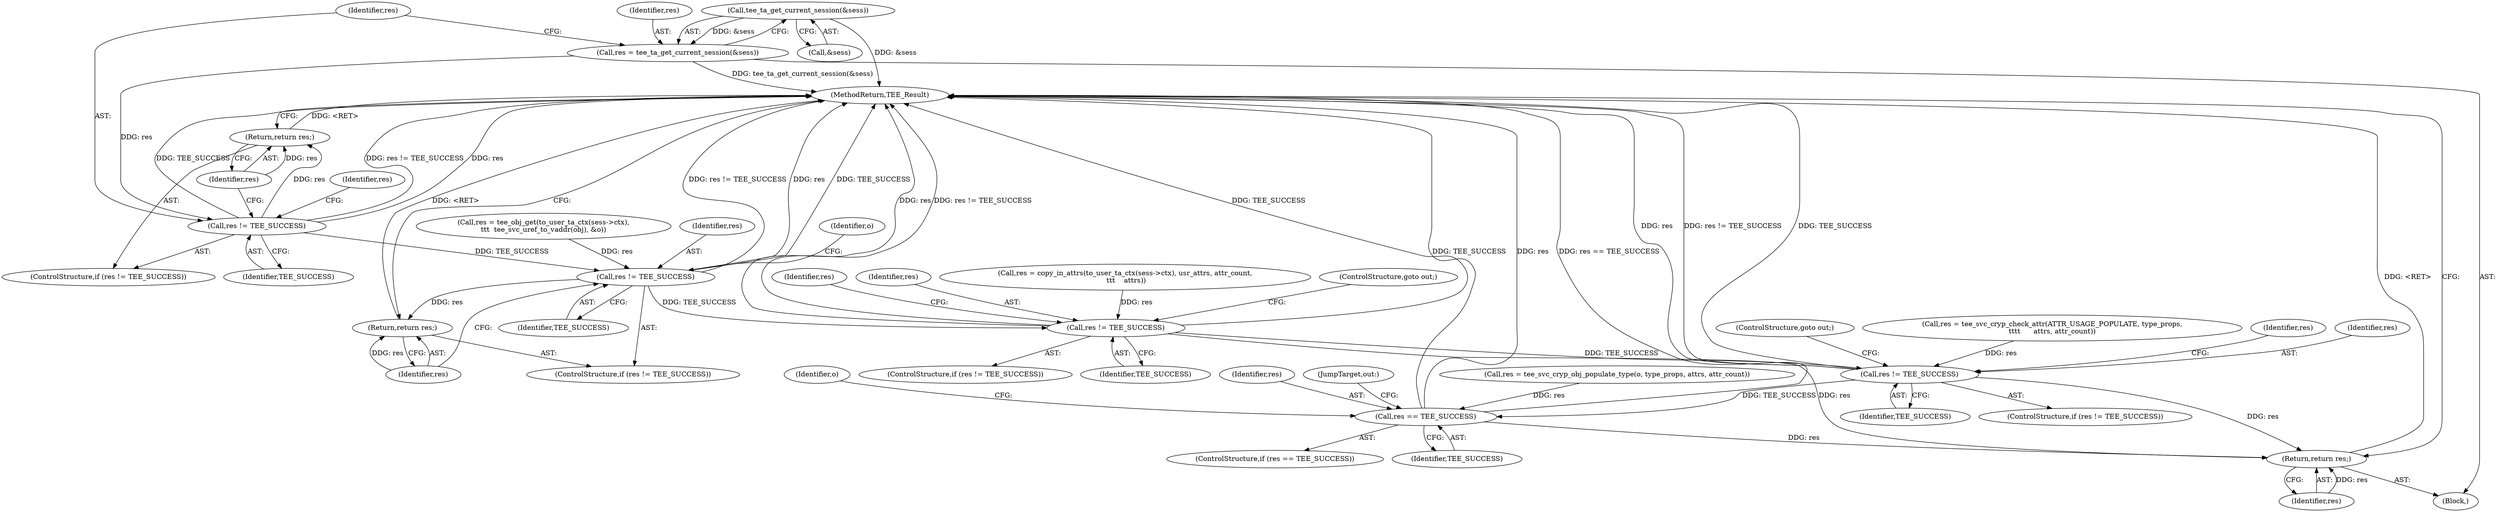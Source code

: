 digraph "0_optee_os_b60e1cee406a1ff521145ab9534370dfb85dd592@pointer" {
"1000117" [label="(Call,tee_ta_get_current_session(&sess))"];
"1000115" [label="(Call,res = tee_ta_get_current_session(&sess))"];
"1000121" [label="(Call,res != TEE_SUCCESS)"];
"1000124" [label="(Return,return res;)"];
"1000138" [label="(Call,res != TEE_SUCCESS)"];
"1000141" [label="(Return,return res;)"];
"1000213" [label="(Call,res != TEE_SUCCESS)"];
"1000225" [label="(Call,res != TEE_SUCCESS)"];
"1000237" [label="(Call,res == TEE_SUCCESS)"];
"1000250" [label="(Return,return res;)"];
"1000212" [label="(ControlStructure,if (res != TEE_SUCCESS))"];
"1000117" [label="(Call,tee_ta_get_current_session(&sess))"];
"1000239" [label="(Identifier,TEE_SUCCESS)"];
"1000121" [label="(Call,res != TEE_SUCCESS)"];
"1000142" [label="(Identifier,res)"];
"1000137" [label="(ControlStructure,if (res != TEE_SUCCESS))"];
"1000251" [label="(Identifier,res)"];
"1000125" [label="(Identifier,res)"];
"1000124" [label="(Return,return res;)"];
"1000140" [label="(Identifier,TEE_SUCCESS)"];
"1000148" [label="(Identifier,o)"];
"1000122" [label="(Identifier,res)"];
"1000218" [label="(Identifier,res)"];
"1000237" [label="(Call,res == TEE_SUCCESS)"];
"1000214" [label="(Identifier,res)"];
"1000202" [label="(Call,res = copy_in_attrs(to_user_ta_ctx(sess->ctx), usr_attrs, attr_count,\n \t\t\t    attrs))"];
"1000127" [label="(Identifier,res)"];
"1000228" [label="(ControlStructure,goto out;)"];
"1000217" [label="(Call,res = tee_svc_cryp_check_attr(ATTR_USAGE_POPULATE, type_props,\n\t\t\t\t      attrs, attr_count))"];
"1000230" [label="(Identifier,res)"];
"1000126" [label="(Call,res = tee_obj_get(to_user_ta_ctx(sess->ctx),\n\t\t\t  tee_svc_uref_to_vaddr(obj), &o))"];
"1000213" [label="(Call,res != TEE_SUCCESS)"];
"1000229" [label="(Call,res = tee_svc_cryp_obj_populate_type(o, type_props, attrs, attr_count))"];
"1000227" [label="(Identifier,TEE_SUCCESS)"];
"1000216" [label="(ControlStructure,goto out;)"];
"1000115" [label="(Call,res = tee_ta_get_current_session(&sess))"];
"1000243" [label="(Identifier,o)"];
"1000139" [label="(Identifier,res)"];
"1000106" [label="(Block,)"];
"1000118" [label="(Call,&sess)"];
"1000238" [label="(Identifier,res)"];
"1000120" [label="(ControlStructure,if (res != TEE_SUCCESS))"];
"1000224" [label="(ControlStructure,if (res != TEE_SUCCESS))"];
"1000236" [label="(ControlStructure,if (res == TEE_SUCCESS))"];
"1000215" [label="(Identifier,TEE_SUCCESS)"];
"1000116" [label="(Identifier,res)"];
"1000225" [label="(Call,res != TEE_SUCCESS)"];
"1000252" [label="(MethodReturn,TEE_Result)"];
"1000250" [label="(Return,return res;)"];
"1000247" [label="(JumpTarget,out:)"];
"1000141" [label="(Return,return res;)"];
"1000138" [label="(Call,res != TEE_SUCCESS)"];
"1000226" [label="(Identifier,res)"];
"1000123" [label="(Identifier,TEE_SUCCESS)"];
"1000117" -> "1000115"  [label="AST: "];
"1000117" -> "1000118"  [label="CFG: "];
"1000118" -> "1000117"  [label="AST: "];
"1000115" -> "1000117"  [label="CFG: "];
"1000117" -> "1000252"  [label="DDG: &sess"];
"1000117" -> "1000115"  [label="DDG: &sess"];
"1000115" -> "1000106"  [label="AST: "];
"1000116" -> "1000115"  [label="AST: "];
"1000122" -> "1000115"  [label="CFG: "];
"1000115" -> "1000252"  [label="DDG: tee_ta_get_current_session(&sess)"];
"1000115" -> "1000121"  [label="DDG: res"];
"1000121" -> "1000120"  [label="AST: "];
"1000121" -> "1000123"  [label="CFG: "];
"1000122" -> "1000121"  [label="AST: "];
"1000123" -> "1000121"  [label="AST: "];
"1000125" -> "1000121"  [label="CFG: "];
"1000127" -> "1000121"  [label="CFG: "];
"1000121" -> "1000252"  [label="DDG: TEE_SUCCESS"];
"1000121" -> "1000252"  [label="DDG: res != TEE_SUCCESS"];
"1000121" -> "1000252"  [label="DDG: res"];
"1000121" -> "1000124"  [label="DDG: res"];
"1000121" -> "1000138"  [label="DDG: TEE_SUCCESS"];
"1000124" -> "1000120"  [label="AST: "];
"1000124" -> "1000125"  [label="CFG: "];
"1000125" -> "1000124"  [label="AST: "];
"1000252" -> "1000124"  [label="CFG: "];
"1000124" -> "1000252"  [label="DDG: <RET>"];
"1000125" -> "1000124"  [label="DDG: res"];
"1000138" -> "1000137"  [label="AST: "];
"1000138" -> "1000140"  [label="CFG: "];
"1000139" -> "1000138"  [label="AST: "];
"1000140" -> "1000138"  [label="AST: "];
"1000142" -> "1000138"  [label="CFG: "];
"1000148" -> "1000138"  [label="CFG: "];
"1000138" -> "1000252"  [label="DDG: res"];
"1000138" -> "1000252"  [label="DDG: TEE_SUCCESS"];
"1000138" -> "1000252"  [label="DDG: res != TEE_SUCCESS"];
"1000126" -> "1000138"  [label="DDG: res"];
"1000138" -> "1000141"  [label="DDG: res"];
"1000138" -> "1000213"  [label="DDG: TEE_SUCCESS"];
"1000141" -> "1000137"  [label="AST: "];
"1000141" -> "1000142"  [label="CFG: "];
"1000142" -> "1000141"  [label="AST: "];
"1000252" -> "1000141"  [label="CFG: "];
"1000141" -> "1000252"  [label="DDG: <RET>"];
"1000142" -> "1000141"  [label="DDG: res"];
"1000213" -> "1000212"  [label="AST: "];
"1000213" -> "1000215"  [label="CFG: "];
"1000214" -> "1000213"  [label="AST: "];
"1000215" -> "1000213"  [label="AST: "];
"1000216" -> "1000213"  [label="CFG: "];
"1000218" -> "1000213"  [label="CFG: "];
"1000213" -> "1000252"  [label="DDG: res"];
"1000213" -> "1000252"  [label="DDG: res != TEE_SUCCESS"];
"1000213" -> "1000252"  [label="DDG: TEE_SUCCESS"];
"1000202" -> "1000213"  [label="DDG: res"];
"1000213" -> "1000225"  [label="DDG: TEE_SUCCESS"];
"1000213" -> "1000250"  [label="DDG: res"];
"1000225" -> "1000224"  [label="AST: "];
"1000225" -> "1000227"  [label="CFG: "];
"1000226" -> "1000225"  [label="AST: "];
"1000227" -> "1000225"  [label="AST: "];
"1000228" -> "1000225"  [label="CFG: "];
"1000230" -> "1000225"  [label="CFG: "];
"1000225" -> "1000252"  [label="DDG: res != TEE_SUCCESS"];
"1000225" -> "1000252"  [label="DDG: TEE_SUCCESS"];
"1000225" -> "1000252"  [label="DDG: res"];
"1000217" -> "1000225"  [label="DDG: res"];
"1000225" -> "1000237"  [label="DDG: TEE_SUCCESS"];
"1000225" -> "1000250"  [label="DDG: res"];
"1000237" -> "1000236"  [label="AST: "];
"1000237" -> "1000239"  [label="CFG: "];
"1000238" -> "1000237"  [label="AST: "];
"1000239" -> "1000237"  [label="AST: "];
"1000243" -> "1000237"  [label="CFG: "];
"1000247" -> "1000237"  [label="CFG: "];
"1000237" -> "1000252"  [label="DDG: res == TEE_SUCCESS"];
"1000237" -> "1000252"  [label="DDG: TEE_SUCCESS"];
"1000237" -> "1000252"  [label="DDG: res"];
"1000229" -> "1000237"  [label="DDG: res"];
"1000237" -> "1000250"  [label="DDG: res"];
"1000250" -> "1000106"  [label="AST: "];
"1000250" -> "1000251"  [label="CFG: "];
"1000251" -> "1000250"  [label="AST: "];
"1000252" -> "1000250"  [label="CFG: "];
"1000250" -> "1000252"  [label="DDG: <RET>"];
"1000251" -> "1000250"  [label="DDG: res"];
}
